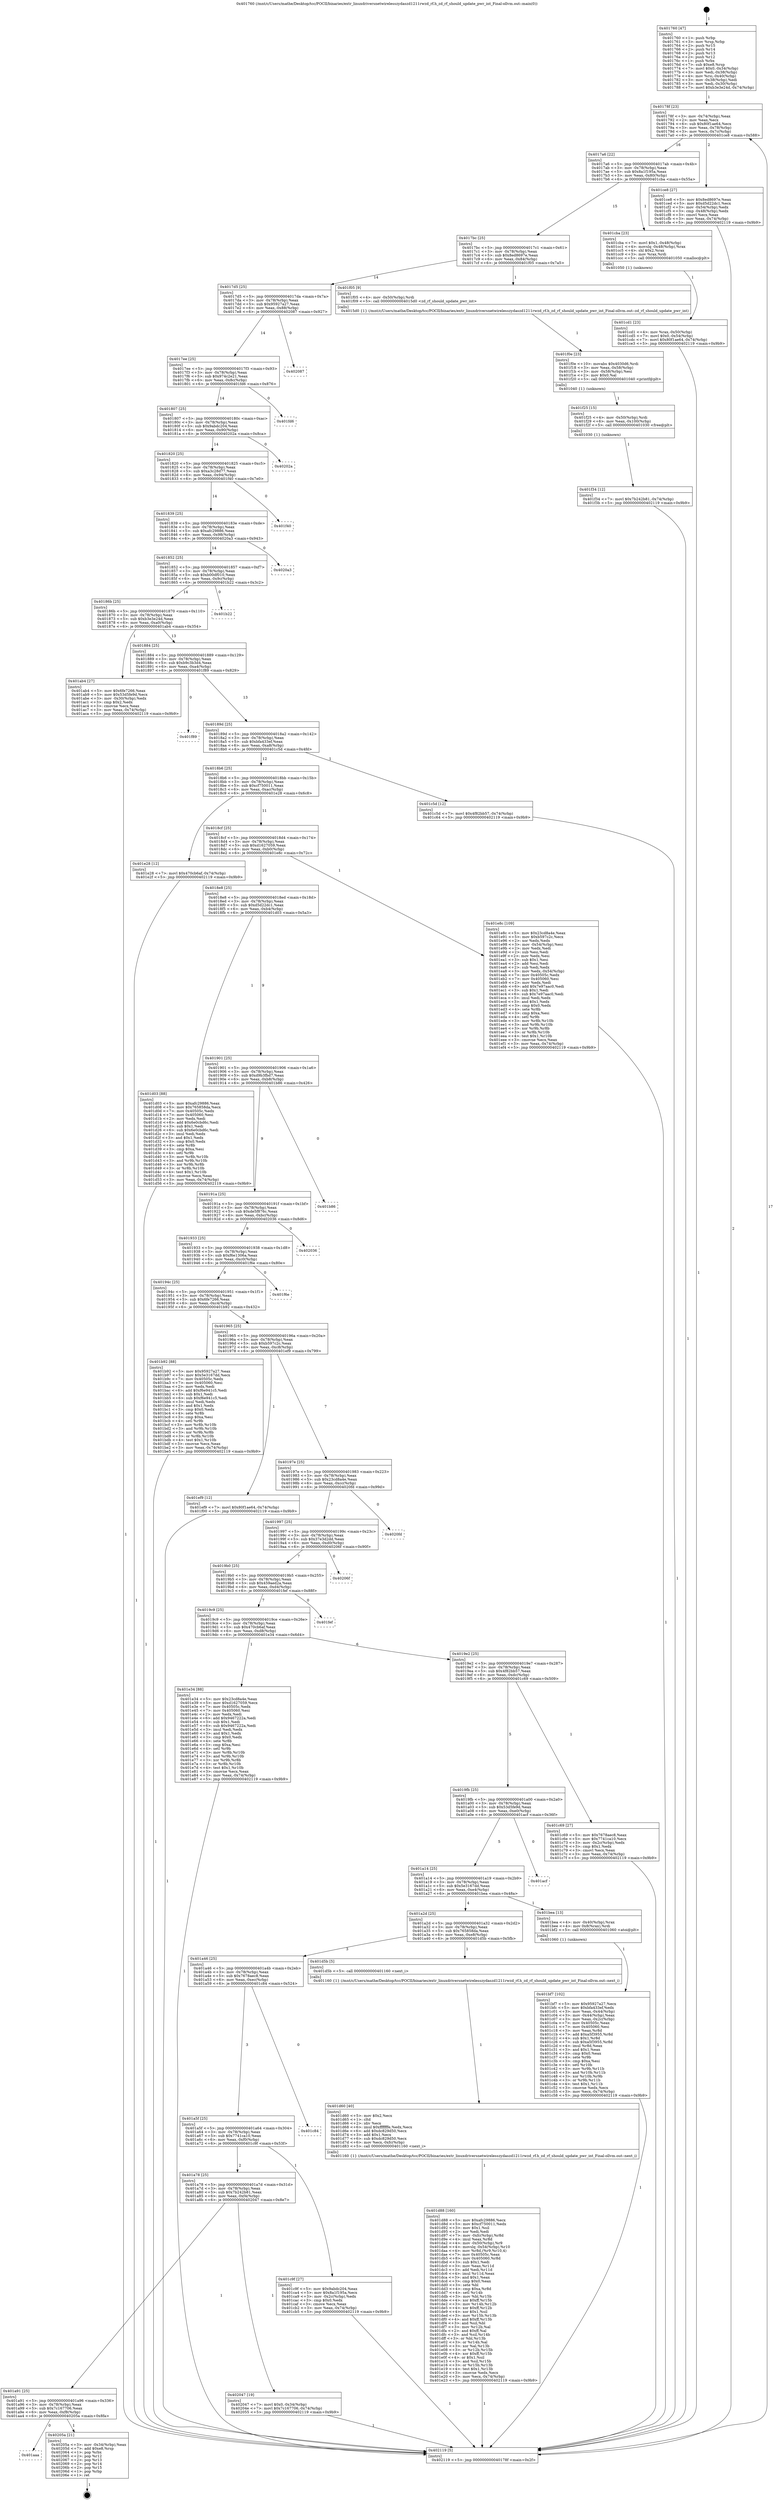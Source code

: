 digraph "0x401760" {
  label = "0x401760 (/mnt/c/Users/mathe/Desktop/tcc/POCII/binaries/extr_linuxdriversnetwirelesszydaszd1211rwzd_rf.h_zd_rf_should_update_pwr_int_Final-ollvm.out::main(0))"
  labelloc = "t"
  node[shape=record]

  Entry [label="",width=0.3,height=0.3,shape=circle,fillcolor=black,style=filled]
  "0x40178f" [label="{
     0x40178f [23]\l
     | [instrs]\l
     &nbsp;&nbsp;0x40178f \<+3\>: mov -0x74(%rbp),%eax\l
     &nbsp;&nbsp;0x401792 \<+2\>: mov %eax,%ecx\l
     &nbsp;&nbsp;0x401794 \<+6\>: sub $0x80f1ae64,%ecx\l
     &nbsp;&nbsp;0x40179a \<+3\>: mov %eax,-0x78(%rbp)\l
     &nbsp;&nbsp;0x40179d \<+3\>: mov %ecx,-0x7c(%rbp)\l
     &nbsp;&nbsp;0x4017a0 \<+6\>: je 0000000000401ce8 \<main+0x588\>\l
  }"]
  "0x401ce8" [label="{
     0x401ce8 [27]\l
     | [instrs]\l
     &nbsp;&nbsp;0x401ce8 \<+5\>: mov $0x8ed8697e,%eax\l
     &nbsp;&nbsp;0x401ced \<+5\>: mov $0xd5d22dc1,%ecx\l
     &nbsp;&nbsp;0x401cf2 \<+3\>: mov -0x54(%rbp),%edx\l
     &nbsp;&nbsp;0x401cf5 \<+3\>: cmp -0x48(%rbp),%edx\l
     &nbsp;&nbsp;0x401cf8 \<+3\>: cmovl %ecx,%eax\l
     &nbsp;&nbsp;0x401cfb \<+3\>: mov %eax,-0x74(%rbp)\l
     &nbsp;&nbsp;0x401cfe \<+5\>: jmp 0000000000402119 \<main+0x9b9\>\l
  }"]
  "0x4017a6" [label="{
     0x4017a6 [22]\l
     | [instrs]\l
     &nbsp;&nbsp;0x4017a6 \<+5\>: jmp 00000000004017ab \<main+0x4b\>\l
     &nbsp;&nbsp;0x4017ab \<+3\>: mov -0x78(%rbp),%eax\l
     &nbsp;&nbsp;0x4017ae \<+5\>: sub $0x8a1f195a,%eax\l
     &nbsp;&nbsp;0x4017b3 \<+3\>: mov %eax,-0x80(%rbp)\l
     &nbsp;&nbsp;0x4017b6 \<+6\>: je 0000000000401cba \<main+0x55a\>\l
  }"]
  Exit [label="",width=0.3,height=0.3,shape=circle,fillcolor=black,style=filled,peripheries=2]
  "0x401cba" [label="{
     0x401cba [23]\l
     | [instrs]\l
     &nbsp;&nbsp;0x401cba \<+7\>: movl $0x1,-0x48(%rbp)\l
     &nbsp;&nbsp;0x401cc1 \<+4\>: movslq -0x48(%rbp),%rax\l
     &nbsp;&nbsp;0x401cc5 \<+4\>: shl $0x2,%rax\l
     &nbsp;&nbsp;0x401cc9 \<+3\>: mov %rax,%rdi\l
     &nbsp;&nbsp;0x401ccc \<+5\>: call 0000000000401050 \<malloc@plt\>\l
     | [calls]\l
     &nbsp;&nbsp;0x401050 \{1\} (unknown)\l
  }"]
  "0x4017bc" [label="{
     0x4017bc [25]\l
     | [instrs]\l
     &nbsp;&nbsp;0x4017bc \<+5\>: jmp 00000000004017c1 \<main+0x61\>\l
     &nbsp;&nbsp;0x4017c1 \<+3\>: mov -0x78(%rbp),%eax\l
     &nbsp;&nbsp;0x4017c4 \<+5\>: sub $0x8ed8697e,%eax\l
     &nbsp;&nbsp;0x4017c9 \<+6\>: mov %eax,-0x84(%rbp)\l
     &nbsp;&nbsp;0x4017cf \<+6\>: je 0000000000401f05 \<main+0x7a5\>\l
  }"]
  "0x401aaa" [label="{
     0x401aaa\l
  }", style=dashed]
  "0x401f05" [label="{
     0x401f05 [9]\l
     | [instrs]\l
     &nbsp;&nbsp;0x401f05 \<+4\>: mov -0x50(%rbp),%rdi\l
     &nbsp;&nbsp;0x401f09 \<+5\>: call 00000000004015d0 \<zd_rf_should_update_pwr_int\>\l
     | [calls]\l
     &nbsp;&nbsp;0x4015d0 \{1\} (/mnt/c/Users/mathe/Desktop/tcc/POCII/binaries/extr_linuxdriversnetwirelesszydaszd1211rwzd_rf.h_zd_rf_should_update_pwr_int_Final-ollvm.out::zd_rf_should_update_pwr_int)\l
  }"]
  "0x4017d5" [label="{
     0x4017d5 [25]\l
     | [instrs]\l
     &nbsp;&nbsp;0x4017d5 \<+5\>: jmp 00000000004017da \<main+0x7a\>\l
     &nbsp;&nbsp;0x4017da \<+3\>: mov -0x78(%rbp),%eax\l
     &nbsp;&nbsp;0x4017dd \<+5\>: sub $0x95927a27,%eax\l
     &nbsp;&nbsp;0x4017e2 \<+6\>: mov %eax,-0x88(%rbp)\l
     &nbsp;&nbsp;0x4017e8 \<+6\>: je 0000000000402087 \<main+0x927\>\l
  }"]
  "0x40205a" [label="{
     0x40205a [21]\l
     | [instrs]\l
     &nbsp;&nbsp;0x40205a \<+3\>: mov -0x34(%rbp),%eax\l
     &nbsp;&nbsp;0x40205d \<+7\>: add $0xe8,%rsp\l
     &nbsp;&nbsp;0x402064 \<+1\>: pop %rbx\l
     &nbsp;&nbsp;0x402065 \<+2\>: pop %r12\l
     &nbsp;&nbsp;0x402067 \<+2\>: pop %r13\l
     &nbsp;&nbsp;0x402069 \<+2\>: pop %r14\l
     &nbsp;&nbsp;0x40206b \<+2\>: pop %r15\l
     &nbsp;&nbsp;0x40206d \<+1\>: pop %rbp\l
     &nbsp;&nbsp;0x40206e \<+1\>: ret\l
  }"]
  "0x402087" [label="{
     0x402087\l
  }", style=dashed]
  "0x4017ee" [label="{
     0x4017ee [25]\l
     | [instrs]\l
     &nbsp;&nbsp;0x4017ee \<+5\>: jmp 00000000004017f3 \<main+0x93\>\l
     &nbsp;&nbsp;0x4017f3 \<+3\>: mov -0x78(%rbp),%eax\l
     &nbsp;&nbsp;0x4017f6 \<+5\>: sub $0x974c2e21,%eax\l
     &nbsp;&nbsp;0x4017fb \<+6\>: mov %eax,-0x8c(%rbp)\l
     &nbsp;&nbsp;0x401801 \<+6\>: je 0000000000401fd6 \<main+0x876\>\l
  }"]
  "0x401a91" [label="{
     0x401a91 [25]\l
     | [instrs]\l
     &nbsp;&nbsp;0x401a91 \<+5\>: jmp 0000000000401a96 \<main+0x336\>\l
     &nbsp;&nbsp;0x401a96 \<+3\>: mov -0x78(%rbp),%eax\l
     &nbsp;&nbsp;0x401a99 \<+5\>: sub $0x7c167706,%eax\l
     &nbsp;&nbsp;0x401a9e \<+6\>: mov %eax,-0xf8(%rbp)\l
     &nbsp;&nbsp;0x401aa4 \<+6\>: je 000000000040205a \<main+0x8fa\>\l
  }"]
  "0x401fd6" [label="{
     0x401fd6\l
  }", style=dashed]
  "0x401807" [label="{
     0x401807 [25]\l
     | [instrs]\l
     &nbsp;&nbsp;0x401807 \<+5\>: jmp 000000000040180c \<main+0xac\>\l
     &nbsp;&nbsp;0x40180c \<+3\>: mov -0x78(%rbp),%eax\l
     &nbsp;&nbsp;0x40180f \<+5\>: sub $0x9abdc204,%eax\l
     &nbsp;&nbsp;0x401814 \<+6\>: mov %eax,-0x90(%rbp)\l
     &nbsp;&nbsp;0x40181a \<+6\>: je 000000000040202a \<main+0x8ca\>\l
  }"]
  "0x402047" [label="{
     0x402047 [19]\l
     | [instrs]\l
     &nbsp;&nbsp;0x402047 \<+7\>: movl $0x0,-0x34(%rbp)\l
     &nbsp;&nbsp;0x40204e \<+7\>: movl $0x7c167706,-0x74(%rbp)\l
     &nbsp;&nbsp;0x402055 \<+5\>: jmp 0000000000402119 \<main+0x9b9\>\l
  }"]
  "0x40202a" [label="{
     0x40202a\l
  }", style=dashed]
  "0x401820" [label="{
     0x401820 [25]\l
     | [instrs]\l
     &nbsp;&nbsp;0x401820 \<+5\>: jmp 0000000000401825 \<main+0xc5\>\l
     &nbsp;&nbsp;0x401825 \<+3\>: mov -0x78(%rbp),%eax\l
     &nbsp;&nbsp;0x401828 \<+5\>: sub $0xa3c28d77,%eax\l
     &nbsp;&nbsp;0x40182d \<+6\>: mov %eax,-0x94(%rbp)\l
     &nbsp;&nbsp;0x401833 \<+6\>: je 0000000000401f40 \<main+0x7e0\>\l
  }"]
  "0x401f34" [label="{
     0x401f34 [12]\l
     | [instrs]\l
     &nbsp;&nbsp;0x401f34 \<+7\>: movl $0x7b242b81,-0x74(%rbp)\l
     &nbsp;&nbsp;0x401f3b \<+5\>: jmp 0000000000402119 \<main+0x9b9\>\l
  }"]
  "0x401f40" [label="{
     0x401f40\l
  }", style=dashed]
  "0x401839" [label="{
     0x401839 [25]\l
     | [instrs]\l
     &nbsp;&nbsp;0x401839 \<+5\>: jmp 000000000040183e \<main+0xde\>\l
     &nbsp;&nbsp;0x40183e \<+3\>: mov -0x78(%rbp),%eax\l
     &nbsp;&nbsp;0x401841 \<+5\>: sub $0xafc29886,%eax\l
     &nbsp;&nbsp;0x401846 \<+6\>: mov %eax,-0x98(%rbp)\l
     &nbsp;&nbsp;0x40184c \<+6\>: je 00000000004020a3 \<main+0x943\>\l
  }"]
  "0x401f25" [label="{
     0x401f25 [15]\l
     | [instrs]\l
     &nbsp;&nbsp;0x401f25 \<+4\>: mov -0x50(%rbp),%rdi\l
     &nbsp;&nbsp;0x401f29 \<+6\>: mov %eax,-0x100(%rbp)\l
     &nbsp;&nbsp;0x401f2f \<+5\>: call 0000000000401030 \<free@plt\>\l
     | [calls]\l
     &nbsp;&nbsp;0x401030 \{1\} (unknown)\l
  }"]
  "0x4020a3" [label="{
     0x4020a3\l
  }", style=dashed]
  "0x401852" [label="{
     0x401852 [25]\l
     | [instrs]\l
     &nbsp;&nbsp;0x401852 \<+5\>: jmp 0000000000401857 \<main+0xf7\>\l
     &nbsp;&nbsp;0x401857 \<+3\>: mov -0x78(%rbp),%eax\l
     &nbsp;&nbsp;0x40185a \<+5\>: sub $0xb00df010,%eax\l
     &nbsp;&nbsp;0x40185f \<+6\>: mov %eax,-0x9c(%rbp)\l
     &nbsp;&nbsp;0x401865 \<+6\>: je 0000000000401b22 \<main+0x3c2\>\l
  }"]
  "0x401f0e" [label="{
     0x401f0e [23]\l
     | [instrs]\l
     &nbsp;&nbsp;0x401f0e \<+10\>: movabs $0x4030d6,%rdi\l
     &nbsp;&nbsp;0x401f18 \<+3\>: mov %eax,-0x58(%rbp)\l
     &nbsp;&nbsp;0x401f1b \<+3\>: mov -0x58(%rbp),%esi\l
     &nbsp;&nbsp;0x401f1e \<+2\>: mov $0x0,%al\l
     &nbsp;&nbsp;0x401f20 \<+5\>: call 0000000000401040 \<printf@plt\>\l
     | [calls]\l
     &nbsp;&nbsp;0x401040 \{1\} (unknown)\l
  }"]
  "0x401b22" [label="{
     0x401b22\l
  }", style=dashed]
  "0x40186b" [label="{
     0x40186b [25]\l
     | [instrs]\l
     &nbsp;&nbsp;0x40186b \<+5\>: jmp 0000000000401870 \<main+0x110\>\l
     &nbsp;&nbsp;0x401870 \<+3\>: mov -0x78(%rbp),%eax\l
     &nbsp;&nbsp;0x401873 \<+5\>: sub $0xb3e3e24d,%eax\l
     &nbsp;&nbsp;0x401878 \<+6\>: mov %eax,-0xa0(%rbp)\l
     &nbsp;&nbsp;0x40187e \<+6\>: je 0000000000401ab4 \<main+0x354\>\l
  }"]
  "0x401d88" [label="{
     0x401d88 [160]\l
     | [instrs]\l
     &nbsp;&nbsp;0x401d88 \<+5\>: mov $0xafc29886,%ecx\l
     &nbsp;&nbsp;0x401d8d \<+5\>: mov $0xcf750011,%edx\l
     &nbsp;&nbsp;0x401d92 \<+3\>: mov $0x1,%sil\l
     &nbsp;&nbsp;0x401d95 \<+2\>: xor %edi,%edi\l
     &nbsp;&nbsp;0x401d97 \<+7\>: mov -0xfc(%rbp),%r8d\l
     &nbsp;&nbsp;0x401d9e \<+4\>: imul %eax,%r8d\l
     &nbsp;&nbsp;0x401da2 \<+4\>: mov -0x50(%rbp),%r9\l
     &nbsp;&nbsp;0x401da6 \<+4\>: movslq -0x54(%rbp),%r10\l
     &nbsp;&nbsp;0x401daa \<+4\>: mov %r8d,(%r9,%r10,4)\l
     &nbsp;&nbsp;0x401dae \<+7\>: mov 0x40505c,%eax\l
     &nbsp;&nbsp;0x401db5 \<+8\>: mov 0x405060,%r8d\l
     &nbsp;&nbsp;0x401dbd \<+3\>: sub $0x1,%edi\l
     &nbsp;&nbsp;0x401dc0 \<+3\>: mov %eax,%r11d\l
     &nbsp;&nbsp;0x401dc3 \<+3\>: add %edi,%r11d\l
     &nbsp;&nbsp;0x401dc6 \<+4\>: imul %r11d,%eax\l
     &nbsp;&nbsp;0x401dca \<+3\>: and $0x1,%eax\l
     &nbsp;&nbsp;0x401dcd \<+3\>: cmp $0x0,%eax\l
     &nbsp;&nbsp;0x401dd0 \<+3\>: sete %bl\l
     &nbsp;&nbsp;0x401dd3 \<+4\>: cmp $0xa,%r8d\l
     &nbsp;&nbsp;0x401dd7 \<+4\>: setl %r14b\l
     &nbsp;&nbsp;0x401ddb \<+3\>: mov %bl,%r15b\l
     &nbsp;&nbsp;0x401dde \<+4\>: xor $0xff,%r15b\l
     &nbsp;&nbsp;0x401de2 \<+3\>: mov %r14b,%r12b\l
     &nbsp;&nbsp;0x401de5 \<+4\>: xor $0xff,%r12b\l
     &nbsp;&nbsp;0x401de9 \<+4\>: xor $0x1,%sil\l
     &nbsp;&nbsp;0x401ded \<+3\>: mov %r15b,%r13b\l
     &nbsp;&nbsp;0x401df0 \<+4\>: and $0xff,%r13b\l
     &nbsp;&nbsp;0x401df4 \<+3\>: and %sil,%bl\l
     &nbsp;&nbsp;0x401df7 \<+3\>: mov %r12b,%al\l
     &nbsp;&nbsp;0x401dfa \<+2\>: and $0xff,%al\l
     &nbsp;&nbsp;0x401dfc \<+3\>: and %sil,%r14b\l
     &nbsp;&nbsp;0x401dff \<+3\>: or %bl,%r13b\l
     &nbsp;&nbsp;0x401e02 \<+3\>: or %r14b,%al\l
     &nbsp;&nbsp;0x401e05 \<+3\>: xor %al,%r13b\l
     &nbsp;&nbsp;0x401e08 \<+3\>: or %r12b,%r15b\l
     &nbsp;&nbsp;0x401e0b \<+4\>: xor $0xff,%r15b\l
     &nbsp;&nbsp;0x401e0f \<+4\>: or $0x1,%sil\l
     &nbsp;&nbsp;0x401e13 \<+3\>: and %sil,%r15b\l
     &nbsp;&nbsp;0x401e16 \<+3\>: or %r15b,%r13b\l
     &nbsp;&nbsp;0x401e19 \<+4\>: test $0x1,%r13b\l
     &nbsp;&nbsp;0x401e1d \<+3\>: cmovne %edx,%ecx\l
     &nbsp;&nbsp;0x401e20 \<+3\>: mov %ecx,-0x74(%rbp)\l
     &nbsp;&nbsp;0x401e23 \<+5\>: jmp 0000000000402119 \<main+0x9b9\>\l
  }"]
  "0x401ab4" [label="{
     0x401ab4 [27]\l
     | [instrs]\l
     &nbsp;&nbsp;0x401ab4 \<+5\>: mov $0x6fe7266,%eax\l
     &nbsp;&nbsp;0x401ab9 \<+5\>: mov $0x53d5fe9d,%ecx\l
     &nbsp;&nbsp;0x401abe \<+3\>: mov -0x30(%rbp),%edx\l
     &nbsp;&nbsp;0x401ac1 \<+3\>: cmp $0x2,%edx\l
     &nbsp;&nbsp;0x401ac4 \<+3\>: cmovne %ecx,%eax\l
     &nbsp;&nbsp;0x401ac7 \<+3\>: mov %eax,-0x74(%rbp)\l
     &nbsp;&nbsp;0x401aca \<+5\>: jmp 0000000000402119 \<main+0x9b9\>\l
  }"]
  "0x401884" [label="{
     0x401884 [25]\l
     | [instrs]\l
     &nbsp;&nbsp;0x401884 \<+5\>: jmp 0000000000401889 \<main+0x129\>\l
     &nbsp;&nbsp;0x401889 \<+3\>: mov -0x78(%rbp),%eax\l
     &nbsp;&nbsp;0x40188c \<+5\>: sub $0xb9c3b3d4,%eax\l
     &nbsp;&nbsp;0x401891 \<+6\>: mov %eax,-0xa4(%rbp)\l
     &nbsp;&nbsp;0x401897 \<+6\>: je 0000000000401f89 \<main+0x829\>\l
  }"]
  "0x402119" [label="{
     0x402119 [5]\l
     | [instrs]\l
     &nbsp;&nbsp;0x402119 \<+5\>: jmp 000000000040178f \<main+0x2f\>\l
  }"]
  "0x401760" [label="{
     0x401760 [47]\l
     | [instrs]\l
     &nbsp;&nbsp;0x401760 \<+1\>: push %rbp\l
     &nbsp;&nbsp;0x401761 \<+3\>: mov %rsp,%rbp\l
     &nbsp;&nbsp;0x401764 \<+2\>: push %r15\l
     &nbsp;&nbsp;0x401766 \<+2\>: push %r14\l
     &nbsp;&nbsp;0x401768 \<+2\>: push %r13\l
     &nbsp;&nbsp;0x40176a \<+2\>: push %r12\l
     &nbsp;&nbsp;0x40176c \<+1\>: push %rbx\l
     &nbsp;&nbsp;0x40176d \<+7\>: sub $0xe8,%rsp\l
     &nbsp;&nbsp;0x401774 \<+7\>: movl $0x0,-0x34(%rbp)\l
     &nbsp;&nbsp;0x40177b \<+3\>: mov %edi,-0x38(%rbp)\l
     &nbsp;&nbsp;0x40177e \<+4\>: mov %rsi,-0x40(%rbp)\l
     &nbsp;&nbsp;0x401782 \<+3\>: mov -0x38(%rbp),%edi\l
     &nbsp;&nbsp;0x401785 \<+3\>: mov %edi,-0x30(%rbp)\l
     &nbsp;&nbsp;0x401788 \<+7\>: movl $0xb3e3e24d,-0x74(%rbp)\l
  }"]
  "0x401d60" [label="{
     0x401d60 [40]\l
     | [instrs]\l
     &nbsp;&nbsp;0x401d60 \<+5\>: mov $0x2,%ecx\l
     &nbsp;&nbsp;0x401d65 \<+1\>: cltd\l
     &nbsp;&nbsp;0x401d66 \<+2\>: idiv %ecx\l
     &nbsp;&nbsp;0x401d68 \<+6\>: imul $0xfffffffe,%edx,%ecx\l
     &nbsp;&nbsp;0x401d6e \<+6\>: add $0xdc829d50,%ecx\l
     &nbsp;&nbsp;0x401d74 \<+3\>: add $0x1,%ecx\l
     &nbsp;&nbsp;0x401d77 \<+6\>: sub $0xdc829d50,%ecx\l
     &nbsp;&nbsp;0x401d7d \<+6\>: mov %ecx,-0xfc(%rbp)\l
     &nbsp;&nbsp;0x401d83 \<+5\>: call 0000000000401160 \<next_i\>\l
     | [calls]\l
     &nbsp;&nbsp;0x401160 \{1\} (/mnt/c/Users/mathe/Desktop/tcc/POCII/binaries/extr_linuxdriversnetwirelesszydaszd1211rwzd_rf.h_zd_rf_should_update_pwr_int_Final-ollvm.out::next_i)\l
  }"]
  "0x401f89" [label="{
     0x401f89\l
  }", style=dashed]
  "0x40189d" [label="{
     0x40189d [25]\l
     | [instrs]\l
     &nbsp;&nbsp;0x40189d \<+5\>: jmp 00000000004018a2 \<main+0x142\>\l
     &nbsp;&nbsp;0x4018a2 \<+3\>: mov -0x78(%rbp),%eax\l
     &nbsp;&nbsp;0x4018a5 \<+5\>: sub $0xbfa433ef,%eax\l
     &nbsp;&nbsp;0x4018aa \<+6\>: mov %eax,-0xa8(%rbp)\l
     &nbsp;&nbsp;0x4018b0 \<+6\>: je 0000000000401c5d \<main+0x4fd\>\l
  }"]
  "0x401cd1" [label="{
     0x401cd1 [23]\l
     | [instrs]\l
     &nbsp;&nbsp;0x401cd1 \<+4\>: mov %rax,-0x50(%rbp)\l
     &nbsp;&nbsp;0x401cd5 \<+7\>: movl $0x0,-0x54(%rbp)\l
     &nbsp;&nbsp;0x401cdc \<+7\>: movl $0x80f1ae64,-0x74(%rbp)\l
     &nbsp;&nbsp;0x401ce3 \<+5\>: jmp 0000000000402119 \<main+0x9b9\>\l
  }"]
  "0x401c5d" [label="{
     0x401c5d [12]\l
     | [instrs]\l
     &nbsp;&nbsp;0x401c5d \<+7\>: movl $0x4f82bb57,-0x74(%rbp)\l
     &nbsp;&nbsp;0x401c64 \<+5\>: jmp 0000000000402119 \<main+0x9b9\>\l
  }"]
  "0x4018b6" [label="{
     0x4018b6 [25]\l
     | [instrs]\l
     &nbsp;&nbsp;0x4018b6 \<+5\>: jmp 00000000004018bb \<main+0x15b\>\l
     &nbsp;&nbsp;0x4018bb \<+3\>: mov -0x78(%rbp),%eax\l
     &nbsp;&nbsp;0x4018be \<+5\>: sub $0xcf750011,%eax\l
     &nbsp;&nbsp;0x4018c3 \<+6\>: mov %eax,-0xac(%rbp)\l
     &nbsp;&nbsp;0x4018c9 \<+6\>: je 0000000000401e28 \<main+0x6c8\>\l
  }"]
  "0x401a78" [label="{
     0x401a78 [25]\l
     | [instrs]\l
     &nbsp;&nbsp;0x401a78 \<+5\>: jmp 0000000000401a7d \<main+0x31d\>\l
     &nbsp;&nbsp;0x401a7d \<+3\>: mov -0x78(%rbp),%eax\l
     &nbsp;&nbsp;0x401a80 \<+5\>: sub $0x7b242b81,%eax\l
     &nbsp;&nbsp;0x401a85 \<+6\>: mov %eax,-0xf4(%rbp)\l
     &nbsp;&nbsp;0x401a8b \<+6\>: je 0000000000402047 \<main+0x8e7\>\l
  }"]
  "0x401e28" [label="{
     0x401e28 [12]\l
     | [instrs]\l
     &nbsp;&nbsp;0x401e28 \<+7\>: movl $0x470cb6af,-0x74(%rbp)\l
     &nbsp;&nbsp;0x401e2f \<+5\>: jmp 0000000000402119 \<main+0x9b9\>\l
  }"]
  "0x4018cf" [label="{
     0x4018cf [25]\l
     | [instrs]\l
     &nbsp;&nbsp;0x4018cf \<+5\>: jmp 00000000004018d4 \<main+0x174\>\l
     &nbsp;&nbsp;0x4018d4 \<+3\>: mov -0x78(%rbp),%eax\l
     &nbsp;&nbsp;0x4018d7 \<+5\>: sub $0xd1627059,%eax\l
     &nbsp;&nbsp;0x4018dc \<+6\>: mov %eax,-0xb0(%rbp)\l
     &nbsp;&nbsp;0x4018e2 \<+6\>: je 0000000000401e8c \<main+0x72c\>\l
  }"]
  "0x401c9f" [label="{
     0x401c9f [27]\l
     | [instrs]\l
     &nbsp;&nbsp;0x401c9f \<+5\>: mov $0x9abdc204,%eax\l
     &nbsp;&nbsp;0x401ca4 \<+5\>: mov $0x8a1f195a,%ecx\l
     &nbsp;&nbsp;0x401ca9 \<+3\>: mov -0x2c(%rbp),%edx\l
     &nbsp;&nbsp;0x401cac \<+3\>: cmp $0x0,%edx\l
     &nbsp;&nbsp;0x401caf \<+3\>: cmove %ecx,%eax\l
     &nbsp;&nbsp;0x401cb2 \<+3\>: mov %eax,-0x74(%rbp)\l
     &nbsp;&nbsp;0x401cb5 \<+5\>: jmp 0000000000402119 \<main+0x9b9\>\l
  }"]
  "0x401e8c" [label="{
     0x401e8c [109]\l
     | [instrs]\l
     &nbsp;&nbsp;0x401e8c \<+5\>: mov $0x23cd8a4e,%eax\l
     &nbsp;&nbsp;0x401e91 \<+5\>: mov $0xb597c2c,%ecx\l
     &nbsp;&nbsp;0x401e96 \<+2\>: xor %edx,%edx\l
     &nbsp;&nbsp;0x401e98 \<+3\>: mov -0x54(%rbp),%esi\l
     &nbsp;&nbsp;0x401e9b \<+2\>: mov %edx,%edi\l
     &nbsp;&nbsp;0x401e9d \<+2\>: sub %esi,%edi\l
     &nbsp;&nbsp;0x401e9f \<+2\>: mov %edx,%esi\l
     &nbsp;&nbsp;0x401ea1 \<+3\>: sub $0x1,%esi\l
     &nbsp;&nbsp;0x401ea4 \<+2\>: add %esi,%edi\l
     &nbsp;&nbsp;0x401ea6 \<+2\>: sub %edi,%edx\l
     &nbsp;&nbsp;0x401ea8 \<+3\>: mov %edx,-0x54(%rbp)\l
     &nbsp;&nbsp;0x401eab \<+7\>: mov 0x40505c,%edx\l
     &nbsp;&nbsp;0x401eb2 \<+7\>: mov 0x405060,%esi\l
     &nbsp;&nbsp;0x401eb9 \<+2\>: mov %edx,%edi\l
     &nbsp;&nbsp;0x401ebb \<+6\>: add $0x7e97aac0,%edi\l
     &nbsp;&nbsp;0x401ec1 \<+3\>: sub $0x1,%edi\l
     &nbsp;&nbsp;0x401ec4 \<+6\>: sub $0x7e97aac0,%edi\l
     &nbsp;&nbsp;0x401eca \<+3\>: imul %edi,%edx\l
     &nbsp;&nbsp;0x401ecd \<+3\>: and $0x1,%edx\l
     &nbsp;&nbsp;0x401ed0 \<+3\>: cmp $0x0,%edx\l
     &nbsp;&nbsp;0x401ed3 \<+4\>: sete %r8b\l
     &nbsp;&nbsp;0x401ed7 \<+3\>: cmp $0xa,%esi\l
     &nbsp;&nbsp;0x401eda \<+4\>: setl %r9b\l
     &nbsp;&nbsp;0x401ede \<+3\>: mov %r8b,%r10b\l
     &nbsp;&nbsp;0x401ee1 \<+3\>: and %r9b,%r10b\l
     &nbsp;&nbsp;0x401ee4 \<+3\>: xor %r9b,%r8b\l
     &nbsp;&nbsp;0x401ee7 \<+3\>: or %r8b,%r10b\l
     &nbsp;&nbsp;0x401eea \<+4\>: test $0x1,%r10b\l
     &nbsp;&nbsp;0x401eee \<+3\>: cmovne %ecx,%eax\l
     &nbsp;&nbsp;0x401ef1 \<+3\>: mov %eax,-0x74(%rbp)\l
     &nbsp;&nbsp;0x401ef4 \<+5\>: jmp 0000000000402119 \<main+0x9b9\>\l
  }"]
  "0x4018e8" [label="{
     0x4018e8 [25]\l
     | [instrs]\l
     &nbsp;&nbsp;0x4018e8 \<+5\>: jmp 00000000004018ed \<main+0x18d\>\l
     &nbsp;&nbsp;0x4018ed \<+3\>: mov -0x78(%rbp),%eax\l
     &nbsp;&nbsp;0x4018f0 \<+5\>: sub $0xd5d22dc1,%eax\l
     &nbsp;&nbsp;0x4018f5 \<+6\>: mov %eax,-0xb4(%rbp)\l
     &nbsp;&nbsp;0x4018fb \<+6\>: je 0000000000401d03 \<main+0x5a3\>\l
  }"]
  "0x401a5f" [label="{
     0x401a5f [25]\l
     | [instrs]\l
     &nbsp;&nbsp;0x401a5f \<+5\>: jmp 0000000000401a64 \<main+0x304\>\l
     &nbsp;&nbsp;0x401a64 \<+3\>: mov -0x78(%rbp),%eax\l
     &nbsp;&nbsp;0x401a67 \<+5\>: sub $0x7741ca10,%eax\l
     &nbsp;&nbsp;0x401a6c \<+6\>: mov %eax,-0xf0(%rbp)\l
     &nbsp;&nbsp;0x401a72 \<+6\>: je 0000000000401c9f \<main+0x53f\>\l
  }"]
  "0x401d03" [label="{
     0x401d03 [88]\l
     | [instrs]\l
     &nbsp;&nbsp;0x401d03 \<+5\>: mov $0xafc29886,%eax\l
     &nbsp;&nbsp;0x401d08 \<+5\>: mov $0x765858da,%ecx\l
     &nbsp;&nbsp;0x401d0d \<+7\>: mov 0x40505c,%edx\l
     &nbsp;&nbsp;0x401d14 \<+7\>: mov 0x405060,%esi\l
     &nbsp;&nbsp;0x401d1b \<+2\>: mov %edx,%edi\l
     &nbsp;&nbsp;0x401d1d \<+6\>: add $0x6e0cbd6c,%edi\l
     &nbsp;&nbsp;0x401d23 \<+3\>: sub $0x1,%edi\l
     &nbsp;&nbsp;0x401d26 \<+6\>: sub $0x6e0cbd6c,%edi\l
     &nbsp;&nbsp;0x401d2c \<+3\>: imul %edi,%edx\l
     &nbsp;&nbsp;0x401d2f \<+3\>: and $0x1,%edx\l
     &nbsp;&nbsp;0x401d32 \<+3\>: cmp $0x0,%edx\l
     &nbsp;&nbsp;0x401d35 \<+4\>: sete %r8b\l
     &nbsp;&nbsp;0x401d39 \<+3\>: cmp $0xa,%esi\l
     &nbsp;&nbsp;0x401d3c \<+4\>: setl %r9b\l
     &nbsp;&nbsp;0x401d40 \<+3\>: mov %r8b,%r10b\l
     &nbsp;&nbsp;0x401d43 \<+3\>: and %r9b,%r10b\l
     &nbsp;&nbsp;0x401d46 \<+3\>: xor %r9b,%r8b\l
     &nbsp;&nbsp;0x401d49 \<+3\>: or %r8b,%r10b\l
     &nbsp;&nbsp;0x401d4c \<+4\>: test $0x1,%r10b\l
     &nbsp;&nbsp;0x401d50 \<+3\>: cmovne %ecx,%eax\l
     &nbsp;&nbsp;0x401d53 \<+3\>: mov %eax,-0x74(%rbp)\l
     &nbsp;&nbsp;0x401d56 \<+5\>: jmp 0000000000402119 \<main+0x9b9\>\l
  }"]
  "0x401901" [label="{
     0x401901 [25]\l
     | [instrs]\l
     &nbsp;&nbsp;0x401901 \<+5\>: jmp 0000000000401906 \<main+0x1a6\>\l
     &nbsp;&nbsp;0x401906 \<+3\>: mov -0x78(%rbp),%eax\l
     &nbsp;&nbsp;0x401909 \<+5\>: sub $0xd9b3fbd7,%eax\l
     &nbsp;&nbsp;0x40190e \<+6\>: mov %eax,-0xb8(%rbp)\l
     &nbsp;&nbsp;0x401914 \<+6\>: je 0000000000401b86 \<main+0x426\>\l
  }"]
  "0x401c84" [label="{
     0x401c84\l
  }", style=dashed]
  "0x401b86" [label="{
     0x401b86\l
  }", style=dashed]
  "0x40191a" [label="{
     0x40191a [25]\l
     | [instrs]\l
     &nbsp;&nbsp;0x40191a \<+5\>: jmp 000000000040191f \<main+0x1bf\>\l
     &nbsp;&nbsp;0x40191f \<+3\>: mov -0x78(%rbp),%eax\l
     &nbsp;&nbsp;0x401922 \<+5\>: sub $0xde5f876c,%eax\l
     &nbsp;&nbsp;0x401927 \<+6\>: mov %eax,-0xbc(%rbp)\l
     &nbsp;&nbsp;0x40192d \<+6\>: je 0000000000402036 \<main+0x8d6\>\l
  }"]
  "0x401a46" [label="{
     0x401a46 [25]\l
     | [instrs]\l
     &nbsp;&nbsp;0x401a46 \<+5\>: jmp 0000000000401a4b \<main+0x2eb\>\l
     &nbsp;&nbsp;0x401a4b \<+3\>: mov -0x78(%rbp),%eax\l
     &nbsp;&nbsp;0x401a4e \<+5\>: sub $0x7678aec8,%eax\l
     &nbsp;&nbsp;0x401a53 \<+6\>: mov %eax,-0xec(%rbp)\l
     &nbsp;&nbsp;0x401a59 \<+6\>: je 0000000000401c84 \<main+0x524\>\l
  }"]
  "0x402036" [label="{
     0x402036\l
  }", style=dashed]
  "0x401933" [label="{
     0x401933 [25]\l
     | [instrs]\l
     &nbsp;&nbsp;0x401933 \<+5\>: jmp 0000000000401938 \<main+0x1d8\>\l
     &nbsp;&nbsp;0x401938 \<+3\>: mov -0x78(%rbp),%eax\l
     &nbsp;&nbsp;0x40193b \<+5\>: sub $0xf6e1306a,%eax\l
     &nbsp;&nbsp;0x401940 \<+6\>: mov %eax,-0xc0(%rbp)\l
     &nbsp;&nbsp;0x401946 \<+6\>: je 0000000000401f6e \<main+0x80e\>\l
  }"]
  "0x401d5b" [label="{
     0x401d5b [5]\l
     | [instrs]\l
     &nbsp;&nbsp;0x401d5b \<+5\>: call 0000000000401160 \<next_i\>\l
     | [calls]\l
     &nbsp;&nbsp;0x401160 \{1\} (/mnt/c/Users/mathe/Desktop/tcc/POCII/binaries/extr_linuxdriversnetwirelesszydaszd1211rwzd_rf.h_zd_rf_should_update_pwr_int_Final-ollvm.out::next_i)\l
  }"]
  "0x401f6e" [label="{
     0x401f6e\l
  }", style=dashed]
  "0x40194c" [label="{
     0x40194c [25]\l
     | [instrs]\l
     &nbsp;&nbsp;0x40194c \<+5\>: jmp 0000000000401951 \<main+0x1f1\>\l
     &nbsp;&nbsp;0x401951 \<+3\>: mov -0x78(%rbp),%eax\l
     &nbsp;&nbsp;0x401954 \<+5\>: sub $0x6fe7266,%eax\l
     &nbsp;&nbsp;0x401959 \<+6\>: mov %eax,-0xc4(%rbp)\l
     &nbsp;&nbsp;0x40195f \<+6\>: je 0000000000401b92 \<main+0x432\>\l
  }"]
  "0x401bf7" [label="{
     0x401bf7 [102]\l
     | [instrs]\l
     &nbsp;&nbsp;0x401bf7 \<+5\>: mov $0x95927a27,%ecx\l
     &nbsp;&nbsp;0x401bfc \<+5\>: mov $0xbfa433ef,%edx\l
     &nbsp;&nbsp;0x401c01 \<+3\>: mov %eax,-0x44(%rbp)\l
     &nbsp;&nbsp;0x401c04 \<+3\>: mov -0x44(%rbp),%eax\l
     &nbsp;&nbsp;0x401c07 \<+3\>: mov %eax,-0x2c(%rbp)\l
     &nbsp;&nbsp;0x401c0a \<+7\>: mov 0x40505c,%eax\l
     &nbsp;&nbsp;0x401c11 \<+7\>: mov 0x405060,%esi\l
     &nbsp;&nbsp;0x401c18 \<+3\>: mov %eax,%r8d\l
     &nbsp;&nbsp;0x401c1b \<+7\>: add $0xa5f3955,%r8d\l
     &nbsp;&nbsp;0x401c22 \<+4\>: sub $0x1,%r8d\l
     &nbsp;&nbsp;0x401c26 \<+7\>: sub $0xa5f3955,%r8d\l
     &nbsp;&nbsp;0x401c2d \<+4\>: imul %r8d,%eax\l
     &nbsp;&nbsp;0x401c31 \<+3\>: and $0x1,%eax\l
     &nbsp;&nbsp;0x401c34 \<+3\>: cmp $0x0,%eax\l
     &nbsp;&nbsp;0x401c37 \<+4\>: sete %r9b\l
     &nbsp;&nbsp;0x401c3b \<+3\>: cmp $0xa,%esi\l
     &nbsp;&nbsp;0x401c3e \<+4\>: setl %r10b\l
     &nbsp;&nbsp;0x401c42 \<+3\>: mov %r9b,%r11b\l
     &nbsp;&nbsp;0x401c45 \<+3\>: and %r10b,%r11b\l
     &nbsp;&nbsp;0x401c48 \<+3\>: xor %r10b,%r9b\l
     &nbsp;&nbsp;0x401c4b \<+3\>: or %r9b,%r11b\l
     &nbsp;&nbsp;0x401c4e \<+4\>: test $0x1,%r11b\l
     &nbsp;&nbsp;0x401c52 \<+3\>: cmovne %edx,%ecx\l
     &nbsp;&nbsp;0x401c55 \<+3\>: mov %ecx,-0x74(%rbp)\l
     &nbsp;&nbsp;0x401c58 \<+5\>: jmp 0000000000402119 \<main+0x9b9\>\l
  }"]
  "0x401b92" [label="{
     0x401b92 [88]\l
     | [instrs]\l
     &nbsp;&nbsp;0x401b92 \<+5\>: mov $0x95927a27,%eax\l
     &nbsp;&nbsp;0x401b97 \<+5\>: mov $0x5e3167dd,%ecx\l
     &nbsp;&nbsp;0x401b9c \<+7\>: mov 0x40505c,%edx\l
     &nbsp;&nbsp;0x401ba3 \<+7\>: mov 0x405060,%esi\l
     &nbsp;&nbsp;0x401baa \<+2\>: mov %edx,%edi\l
     &nbsp;&nbsp;0x401bac \<+6\>: add $0xf6e941c5,%edi\l
     &nbsp;&nbsp;0x401bb2 \<+3\>: sub $0x1,%edi\l
     &nbsp;&nbsp;0x401bb5 \<+6\>: sub $0xf6e941c5,%edi\l
     &nbsp;&nbsp;0x401bbb \<+3\>: imul %edi,%edx\l
     &nbsp;&nbsp;0x401bbe \<+3\>: and $0x1,%edx\l
     &nbsp;&nbsp;0x401bc1 \<+3\>: cmp $0x0,%edx\l
     &nbsp;&nbsp;0x401bc4 \<+4\>: sete %r8b\l
     &nbsp;&nbsp;0x401bc8 \<+3\>: cmp $0xa,%esi\l
     &nbsp;&nbsp;0x401bcb \<+4\>: setl %r9b\l
     &nbsp;&nbsp;0x401bcf \<+3\>: mov %r8b,%r10b\l
     &nbsp;&nbsp;0x401bd2 \<+3\>: and %r9b,%r10b\l
     &nbsp;&nbsp;0x401bd5 \<+3\>: xor %r9b,%r8b\l
     &nbsp;&nbsp;0x401bd8 \<+3\>: or %r8b,%r10b\l
     &nbsp;&nbsp;0x401bdb \<+4\>: test $0x1,%r10b\l
     &nbsp;&nbsp;0x401bdf \<+3\>: cmovne %ecx,%eax\l
     &nbsp;&nbsp;0x401be2 \<+3\>: mov %eax,-0x74(%rbp)\l
     &nbsp;&nbsp;0x401be5 \<+5\>: jmp 0000000000402119 \<main+0x9b9\>\l
  }"]
  "0x401965" [label="{
     0x401965 [25]\l
     | [instrs]\l
     &nbsp;&nbsp;0x401965 \<+5\>: jmp 000000000040196a \<main+0x20a\>\l
     &nbsp;&nbsp;0x40196a \<+3\>: mov -0x78(%rbp),%eax\l
     &nbsp;&nbsp;0x40196d \<+5\>: sub $0xb597c2c,%eax\l
     &nbsp;&nbsp;0x401972 \<+6\>: mov %eax,-0xc8(%rbp)\l
     &nbsp;&nbsp;0x401978 \<+6\>: je 0000000000401ef9 \<main+0x799\>\l
  }"]
  "0x401a2d" [label="{
     0x401a2d [25]\l
     | [instrs]\l
     &nbsp;&nbsp;0x401a2d \<+5\>: jmp 0000000000401a32 \<main+0x2d2\>\l
     &nbsp;&nbsp;0x401a32 \<+3\>: mov -0x78(%rbp),%eax\l
     &nbsp;&nbsp;0x401a35 \<+5\>: sub $0x765858da,%eax\l
     &nbsp;&nbsp;0x401a3a \<+6\>: mov %eax,-0xe8(%rbp)\l
     &nbsp;&nbsp;0x401a40 \<+6\>: je 0000000000401d5b \<main+0x5fb\>\l
  }"]
  "0x401ef9" [label="{
     0x401ef9 [12]\l
     | [instrs]\l
     &nbsp;&nbsp;0x401ef9 \<+7\>: movl $0x80f1ae64,-0x74(%rbp)\l
     &nbsp;&nbsp;0x401f00 \<+5\>: jmp 0000000000402119 \<main+0x9b9\>\l
  }"]
  "0x40197e" [label="{
     0x40197e [25]\l
     | [instrs]\l
     &nbsp;&nbsp;0x40197e \<+5\>: jmp 0000000000401983 \<main+0x223\>\l
     &nbsp;&nbsp;0x401983 \<+3\>: mov -0x78(%rbp),%eax\l
     &nbsp;&nbsp;0x401986 \<+5\>: sub $0x23cd8a4e,%eax\l
     &nbsp;&nbsp;0x40198b \<+6\>: mov %eax,-0xcc(%rbp)\l
     &nbsp;&nbsp;0x401991 \<+6\>: je 00000000004020fd \<main+0x99d\>\l
  }"]
  "0x401bea" [label="{
     0x401bea [13]\l
     | [instrs]\l
     &nbsp;&nbsp;0x401bea \<+4\>: mov -0x40(%rbp),%rax\l
     &nbsp;&nbsp;0x401bee \<+4\>: mov 0x8(%rax),%rdi\l
     &nbsp;&nbsp;0x401bf2 \<+5\>: call 0000000000401060 \<atoi@plt\>\l
     | [calls]\l
     &nbsp;&nbsp;0x401060 \{1\} (unknown)\l
  }"]
  "0x4020fd" [label="{
     0x4020fd\l
  }", style=dashed]
  "0x401997" [label="{
     0x401997 [25]\l
     | [instrs]\l
     &nbsp;&nbsp;0x401997 \<+5\>: jmp 000000000040199c \<main+0x23c\>\l
     &nbsp;&nbsp;0x40199c \<+3\>: mov -0x78(%rbp),%eax\l
     &nbsp;&nbsp;0x40199f \<+5\>: sub $0x37e3d2dd,%eax\l
     &nbsp;&nbsp;0x4019a4 \<+6\>: mov %eax,-0xd0(%rbp)\l
     &nbsp;&nbsp;0x4019aa \<+6\>: je 000000000040206f \<main+0x90f\>\l
  }"]
  "0x401a14" [label="{
     0x401a14 [25]\l
     | [instrs]\l
     &nbsp;&nbsp;0x401a14 \<+5\>: jmp 0000000000401a19 \<main+0x2b9\>\l
     &nbsp;&nbsp;0x401a19 \<+3\>: mov -0x78(%rbp),%eax\l
     &nbsp;&nbsp;0x401a1c \<+5\>: sub $0x5e3167dd,%eax\l
     &nbsp;&nbsp;0x401a21 \<+6\>: mov %eax,-0xe4(%rbp)\l
     &nbsp;&nbsp;0x401a27 \<+6\>: je 0000000000401bea \<main+0x48a\>\l
  }"]
  "0x40206f" [label="{
     0x40206f\l
  }", style=dashed]
  "0x4019b0" [label="{
     0x4019b0 [25]\l
     | [instrs]\l
     &nbsp;&nbsp;0x4019b0 \<+5\>: jmp 00000000004019b5 \<main+0x255\>\l
     &nbsp;&nbsp;0x4019b5 \<+3\>: mov -0x78(%rbp),%eax\l
     &nbsp;&nbsp;0x4019b8 \<+5\>: sub $0x459aed2a,%eax\l
     &nbsp;&nbsp;0x4019bd \<+6\>: mov %eax,-0xd4(%rbp)\l
     &nbsp;&nbsp;0x4019c3 \<+6\>: je 0000000000401fef \<main+0x88f\>\l
  }"]
  "0x401acf" [label="{
     0x401acf\l
  }", style=dashed]
  "0x401fef" [label="{
     0x401fef\l
  }", style=dashed]
  "0x4019c9" [label="{
     0x4019c9 [25]\l
     | [instrs]\l
     &nbsp;&nbsp;0x4019c9 \<+5\>: jmp 00000000004019ce \<main+0x26e\>\l
     &nbsp;&nbsp;0x4019ce \<+3\>: mov -0x78(%rbp),%eax\l
     &nbsp;&nbsp;0x4019d1 \<+5\>: sub $0x470cb6af,%eax\l
     &nbsp;&nbsp;0x4019d6 \<+6\>: mov %eax,-0xd8(%rbp)\l
     &nbsp;&nbsp;0x4019dc \<+6\>: je 0000000000401e34 \<main+0x6d4\>\l
  }"]
  "0x4019fb" [label="{
     0x4019fb [25]\l
     | [instrs]\l
     &nbsp;&nbsp;0x4019fb \<+5\>: jmp 0000000000401a00 \<main+0x2a0\>\l
     &nbsp;&nbsp;0x401a00 \<+3\>: mov -0x78(%rbp),%eax\l
     &nbsp;&nbsp;0x401a03 \<+5\>: sub $0x53d5fe9d,%eax\l
     &nbsp;&nbsp;0x401a08 \<+6\>: mov %eax,-0xe0(%rbp)\l
     &nbsp;&nbsp;0x401a0e \<+6\>: je 0000000000401acf \<main+0x36f\>\l
  }"]
  "0x401e34" [label="{
     0x401e34 [88]\l
     | [instrs]\l
     &nbsp;&nbsp;0x401e34 \<+5\>: mov $0x23cd8a4e,%eax\l
     &nbsp;&nbsp;0x401e39 \<+5\>: mov $0xd1627059,%ecx\l
     &nbsp;&nbsp;0x401e3e \<+7\>: mov 0x40505c,%edx\l
     &nbsp;&nbsp;0x401e45 \<+7\>: mov 0x405060,%esi\l
     &nbsp;&nbsp;0x401e4c \<+2\>: mov %edx,%edi\l
     &nbsp;&nbsp;0x401e4e \<+6\>: add $0x9467222a,%edi\l
     &nbsp;&nbsp;0x401e54 \<+3\>: sub $0x1,%edi\l
     &nbsp;&nbsp;0x401e57 \<+6\>: sub $0x9467222a,%edi\l
     &nbsp;&nbsp;0x401e5d \<+3\>: imul %edi,%edx\l
     &nbsp;&nbsp;0x401e60 \<+3\>: and $0x1,%edx\l
     &nbsp;&nbsp;0x401e63 \<+3\>: cmp $0x0,%edx\l
     &nbsp;&nbsp;0x401e66 \<+4\>: sete %r8b\l
     &nbsp;&nbsp;0x401e6a \<+3\>: cmp $0xa,%esi\l
     &nbsp;&nbsp;0x401e6d \<+4\>: setl %r9b\l
     &nbsp;&nbsp;0x401e71 \<+3\>: mov %r8b,%r10b\l
     &nbsp;&nbsp;0x401e74 \<+3\>: and %r9b,%r10b\l
     &nbsp;&nbsp;0x401e77 \<+3\>: xor %r9b,%r8b\l
     &nbsp;&nbsp;0x401e7a \<+3\>: or %r8b,%r10b\l
     &nbsp;&nbsp;0x401e7d \<+4\>: test $0x1,%r10b\l
     &nbsp;&nbsp;0x401e81 \<+3\>: cmovne %ecx,%eax\l
     &nbsp;&nbsp;0x401e84 \<+3\>: mov %eax,-0x74(%rbp)\l
     &nbsp;&nbsp;0x401e87 \<+5\>: jmp 0000000000402119 \<main+0x9b9\>\l
  }"]
  "0x4019e2" [label="{
     0x4019e2 [25]\l
     | [instrs]\l
     &nbsp;&nbsp;0x4019e2 \<+5\>: jmp 00000000004019e7 \<main+0x287\>\l
     &nbsp;&nbsp;0x4019e7 \<+3\>: mov -0x78(%rbp),%eax\l
     &nbsp;&nbsp;0x4019ea \<+5\>: sub $0x4f82bb57,%eax\l
     &nbsp;&nbsp;0x4019ef \<+6\>: mov %eax,-0xdc(%rbp)\l
     &nbsp;&nbsp;0x4019f5 \<+6\>: je 0000000000401c69 \<main+0x509\>\l
  }"]
  "0x401c69" [label="{
     0x401c69 [27]\l
     | [instrs]\l
     &nbsp;&nbsp;0x401c69 \<+5\>: mov $0x7678aec8,%eax\l
     &nbsp;&nbsp;0x401c6e \<+5\>: mov $0x7741ca10,%ecx\l
     &nbsp;&nbsp;0x401c73 \<+3\>: mov -0x2c(%rbp),%edx\l
     &nbsp;&nbsp;0x401c76 \<+3\>: cmp $0x1,%edx\l
     &nbsp;&nbsp;0x401c79 \<+3\>: cmovl %ecx,%eax\l
     &nbsp;&nbsp;0x401c7c \<+3\>: mov %eax,-0x74(%rbp)\l
     &nbsp;&nbsp;0x401c7f \<+5\>: jmp 0000000000402119 \<main+0x9b9\>\l
  }"]
  Entry -> "0x401760" [label=" 1"]
  "0x40178f" -> "0x401ce8" [label=" 2"]
  "0x40178f" -> "0x4017a6" [label=" 16"]
  "0x40205a" -> Exit [label=" 1"]
  "0x4017a6" -> "0x401cba" [label=" 1"]
  "0x4017a6" -> "0x4017bc" [label=" 15"]
  "0x401a91" -> "0x401aaa" [label=" 0"]
  "0x4017bc" -> "0x401f05" [label=" 1"]
  "0x4017bc" -> "0x4017d5" [label=" 14"]
  "0x401a91" -> "0x40205a" [label=" 1"]
  "0x4017d5" -> "0x402087" [label=" 0"]
  "0x4017d5" -> "0x4017ee" [label=" 14"]
  "0x402047" -> "0x402119" [label=" 1"]
  "0x4017ee" -> "0x401fd6" [label=" 0"]
  "0x4017ee" -> "0x401807" [label=" 14"]
  "0x401a78" -> "0x401a91" [label=" 1"]
  "0x401807" -> "0x40202a" [label=" 0"]
  "0x401807" -> "0x401820" [label=" 14"]
  "0x401a78" -> "0x402047" [label=" 1"]
  "0x401820" -> "0x401f40" [label=" 0"]
  "0x401820" -> "0x401839" [label=" 14"]
  "0x401f34" -> "0x402119" [label=" 1"]
  "0x401839" -> "0x4020a3" [label=" 0"]
  "0x401839" -> "0x401852" [label=" 14"]
  "0x401f25" -> "0x401f34" [label=" 1"]
  "0x401852" -> "0x401b22" [label=" 0"]
  "0x401852" -> "0x40186b" [label=" 14"]
  "0x401f0e" -> "0x401f25" [label=" 1"]
  "0x40186b" -> "0x401ab4" [label=" 1"]
  "0x40186b" -> "0x401884" [label=" 13"]
  "0x401ab4" -> "0x402119" [label=" 1"]
  "0x401760" -> "0x40178f" [label=" 1"]
  "0x402119" -> "0x40178f" [label=" 17"]
  "0x401f05" -> "0x401f0e" [label=" 1"]
  "0x401884" -> "0x401f89" [label=" 0"]
  "0x401884" -> "0x40189d" [label=" 13"]
  "0x401ef9" -> "0x402119" [label=" 1"]
  "0x40189d" -> "0x401c5d" [label=" 1"]
  "0x40189d" -> "0x4018b6" [label=" 12"]
  "0x401e8c" -> "0x402119" [label=" 1"]
  "0x4018b6" -> "0x401e28" [label=" 1"]
  "0x4018b6" -> "0x4018cf" [label=" 11"]
  "0x401e34" -> "0x402119" [label=" 1"]
  "0x4018cf" -> "0x401e8c" [label=" 1"]
  "0x4018cf" -> "0x4018e8" [label=" 10"]
  "0x401e28" -> "0x402119" [label=" 1"]
  "0x4018e8" -> "0x401d03" [label=" 1"]
  "0x4018e8" -> "0x401901" [label=" 9"]
  "0x401d60" -> "0x401d88" [label=" 1"]
  "0x401901" -> "0x401b86" [label=" 0"]
  "0x401901" -> "0x40191a" [label=" 9"]
  "0x401d5b" -> "0x401d60" [label=" 1"]
  "0x40191a" -> "0x402036" [label=" 0"]
  "0x40191a" -> "0x401933" [label=" 9"]
  "0x401ce8" -> "0x402119" [label=" 2"]
  "0x401933" -> "0x401f6e" [label=" 0"]
  "0x401933" -> "0x40194c" [label=" 9"]
  "0x401cd1" -> "0x402119" [label=" 1"]
  "0x40194c" -> "0x401b92" [label=" 1"]
  "0x40194c" -> "0x401965" [label=" 8"]
  "0x401b92" -> "0x402119" [label=" 1"]
  "0x401c9f" -> "0x402119" [label=" 1"]
  "0x401965" -> "0x401ef9" [label=" 1"]
  "0x401965" -> "0x40197e" [label=" 7"]
  "0x401a5f" -> "0x401a78" [label=" 2"]
  "0x40197e" -> "0x4020fd" [label=" 0"]
  "0x40197e" -> "0x401997" [label=" 7"]
  "0x401a5f" -> "0x401c9f" [label=" 1"]
  "0x401997" -> "0x40206f" [label=" 0"]
  "0x401997" -> "0x4019b0" [label=" 7"]
  "0x401a46" -> "0x401a5f" [label=" 3"]
  "0x4019b0" -> "0x401fef" [label=" 0"]
  "0x4019b0" -> "0x4019c9" [label=" 7"]
  "0x401a46" -> "0x401c84" [label=" 0"]
  "0x4019c9" -> "0x401e34" [label=" 1"]
  "0x4019c9" -> "0x4019e2" [label=" 6"]
  "0x401a2d" -> "0x401a46" [label=" 3"]
  "0x4019e2" -> "0x401c69" [label=" 1"]
  "0x4019e2" -> "0x4019fb" [label=" 5"]
  "0x401d03" -> "0x402119" [label=" 1"]
  "0x4019fb" -> "0x401acf" [label=" 0"]
  "0x4019fb" -> "0x401a14" [label=" 5"]
  "0x401d88" -> "0x402119" [label=" 1"]
  "0x401a14" -> "0x401bea" [label=" 1"]
  "0x401a14" -> "0x401a2d" [label=" 4"]
  "0x401bea" -> "0x401bf7" [label=" 1"]
  "0x401bf7" -> "0x402119" [label=" 1"]
  "0x401c5d" -> "0x402119" [label=" 1"]
  "0x401c69" -> "0x402119" [label=" 1"]
  "0x401cba" -> "0x401cd1" [label=" 1"]
  "0x401a2d" -> "0x401d5b" [label=" 1"]
}
